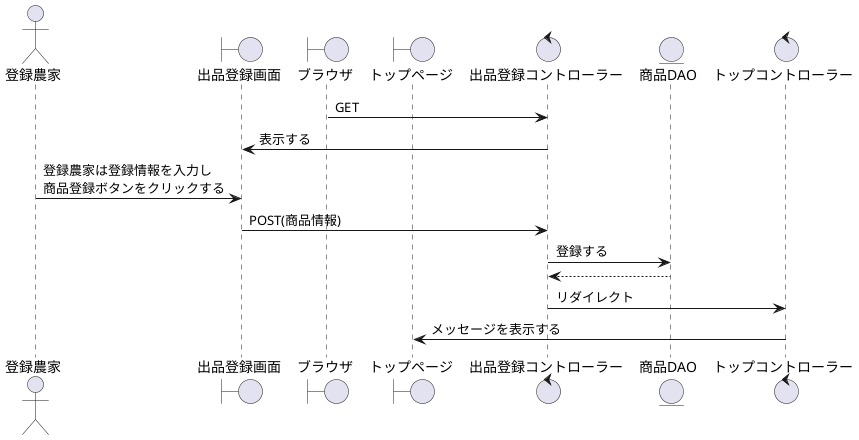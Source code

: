 @startuml 出品登録を表示

actor    "登録農家" as act
boundary "出品登録画面" as b
boundary "ブラウザ" as brz
boundary "トップページ" as Top
control  "出品登録コントローラー" as Acquisition_c
entity   "商品DAO" as merchandise
control  "トップコントローラー" as top_c

'-------------------------------------------------------------------------------------------

brz -> Acquisition_c : GET
b <- Acquisition_c : 表示する
act -> b : 登録農家は登録情報を入力し\n商品登録ボタンをクリックする
b -> Acquisition_c : POST(商品情報)
Acquisition_c -> merchandise : 登録する
Acquisition_c <-- merchandise 
Acquisition_c -> top_c : リダイレクト
top_c -> Top : メッセージを表示する
@enduml
